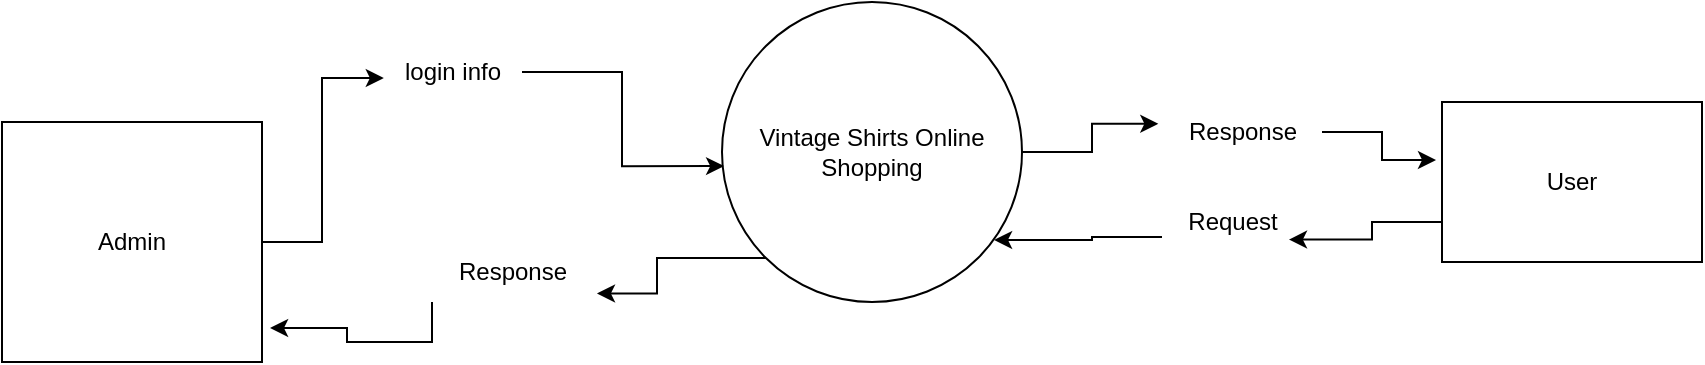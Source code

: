 <mxfile version="22.0.4" type="github">
  <diagram name="Page-1" id="oEGiXwH-ZTEXSlct65jR">
    <mxGraphModel dx="1730" dy="462" grid="1" gridSize="10" guides="1" tooltips="1" connect="1" arrows="1" fold="1" page="1" pageScale="1" pageWidth="850" pageHeight="1100" math="0" shadow="0">
      <root>
        <mxCell id="0" />
        <mxCell id="1" parent="0" />
        <mxCell id="TSAgKFLIx7RcloJ4O9gl-1" value="Vintage Shirts Online Shopping" style="shape=ellipse;html=1;dashed=0;whiteSpace=wrap;perimeter=ellipsePerimeter;" vertex="1" parent="1">
          <mxGeometry x="340" y="150" width="150" height="150" as="geometry" />
        </mxCell>
        <mxCell id="TSAgKFLIx7RcloJ4O9gl-2" value="Admin" style="html=1;dashed=0;whiteSpace=wrap;" vertex="1" parent="1">
          <mxGeometry x="-20" y="210" width="130" height="120" as="geometry" />
        </mxCell>
        <mxCell id="TSAgKFLIx7RcloJ4O9gl-3" value="User" style="html=1;dashed=0;whiteSpace=wrap;" vertex="1" parent="1">
          <mxGeometry x="700" y="200" width="130" height="80" as="geometry" />
        </mxCell>
        <mxCell id="TSAgKFLIx7RcloJ4O9gl-5" style="edgeStyle=orthogonalEdgeStyle;rounded=0;orthogonalLoop=1;jettySize=auto;html=1;exitX=0;exitY=1;exitDx=0;exitDy=0;entryX=1.031;entryY=0.858;entryDx=0;entryDy=0;entryPerimeter=0;" edge="1" parent="1" source="TSAgKFLIx7RcloJ4O9gl-18" target="TSAgKFLIx7RcloJ4O9gl-2">
          <mxGeometry relative="1" as="geometry" />
        </mxCell>
        <mxCell id="TSAgKFLIx7RcloJ4O9gl-7" style="edgeStyle=orthogonalEdgeStyle;rounded=0;orthogonalLoop=1;jettySize=auto;html=1;exitX=1;exitY=0.5;exitDx=0;exitDy=0;entryX=-0.023;entryY=0.363;entryDx=0;entryDy=0;entryPerimeter=0;" edge="1" parent="1" source="TSAgKFLIx7RcloJ4O9gl-9" target="TSAgKFLIx7RcloJ4O9gl-3">
          <mxGeometry relative="1" as="geometry" />
        </mxCell>
        <mxCell id="TSAgKFLIx7RcloJ4O9gl-8" style="edgeStyle=orthogonalEdgeStyle;rounded=0;orthogonalLoop=1;jettySize=auto;html=1;exitX=0;exitY=0.75;exitDx=0;exitDy=0;entryX=0.907;entryY=0.793;entryDx=0;entryDy=0;entryPerimeter=0;" edge="1" parent="1" source="TSAgKFLIx7RcloJ4O9gl-11" target="TSAgKFLIx7RcloJ4O9gl-1">
          <mxGeometry relative="1" as="geometry" />
        </mxCell>
        <mxCell id="TSAgKFLIx7RcloJ4O9gl-10" value="" style="edgeStyle=orthogonalEdgeStyle;rounded=0;orthogonalLoop=1;jettySize=auto;html=1;exitX=1;exitY=0.5;exitDx=0;exitDy=0;entryX=-0.023;entryY=0.363;entryDx=0;entryDy=0;entryPerimeter=0;" edge="1" parent="1" source="TSAgKFLIx7RcloJ4O9gl-1" target="TSAgKFLIx7RcloJ4O9gl-9">
          <mxGeometry relative="1" as="geometry">
            <mxPoint x="490" y="225" as="sourcePoint" />
            <mxPoint x="697" y="229" as="targetPoint" />
          </mxGeometry>
        </mxCell>
        <mxCell id="TSAgKFLIx7RcloJ4O9gl-9" value="Response" style="text;html=1;align=center;verticalAlign=middle;resizable=0;points=[];autosize=1;strokeColor=none;fillColor=none;" vertex="1" parent="1">
          <mxGeometry x="560" y="200" width="80" height="30" as="geometry" />
        </mxCell>
        <mxCell id="TSAgKFLIx7RcloJ4O9gl-12" value="" style="edgeStyle=orthogonalEdgeStyle;rounded=0;orthogonalLoop=1;jettySize=auto;html=1;exitX=0;exitY=0.75;exitDx=0;exitDy=0;entryX=0.907;entryY=0.793;entryDx=0;entryDy=0;entryPerimeter=0;" edge="1" parent="1" source="TSAgKFLIx7RcloJ4O9gl-3" target="TSAgKFLIx7RcloJ4O9gl-11">
          <mxGeometry relative="1" as="geometry">
            <mxPoint x="700" y="260" as="sourcePoint" />
            <mxPoint x="476" y="269" as="targetPoint" />
          </mxGeometry>
        </mxCell>
        <mxCell id="TSAgKFLIx7RcloJ4O9gl-11" value="Request" style="text;html=1;align=center;verticalAlign=middle;resizable=0;points=[];autosize=1;strokeColor=none;fillColor=none;" vertex="1" parent="1">
          <mxGeometry x="560" y="245" width="70" height="30" as="geometry" />
        </mxCell>
        <mxCell id="TSAgKFLIx7RcloJ4O9gl-16" value="" style="edgeStyle=orthogonalEdgeStyle;rounded=0;orthogonalLoop=1;jettySize=auto;html=1;exitX=1;exitY=0.5;exitDx=0;exitDy=0;entryX=0.013;entryY=0.6;entryDx=0;entryDy=0;entryPerimeter=0;" edge="1" parent="1" source="TSAgKFLIx7RcloJ4O9gl-2" target="TSAgKFLIx7RcloJ4O9gl-13">
          <mxGeometry relative="1" as="geometry">
            <mxPoint x="110" y="270" as="sourcePoint" />
            <mxPoint x="342" y="240" as="targetPoint" />
            <Array as="points" />
          </mxGeometry>
        </mxCell>
        <mxCell id="TSAgKFLIx7RcloJ4O9gl-13" value="login info" style="text;html=1;align=center;verticalAlign=middle;resizable=0;points=[];autosize=1;strokeColor=none;fillColor=none;" vertex="1" parent="1">
          <mxGeometry x="170" y="170" width="70" height="30" as="geometry" />
        </mxCell>
        <mxCell id="TSAgKFLIx7RcloJ4O9gl-17" style="edgeStyle=orthogonalEdgeStyle;rounded=0;orthogonalLoop=1;jettySize=auto;html=1;entryX=0.007;entryY=0.547;entryDx=0;entryDy=0;entryPerimeter=0;" edge="1" parent="1" source="TSAgKFLIx7RcloJ4O9gl-13" target="TSAgKFLIx7RcloJ4O9gl-1">
          <mxGeometry relative="1" as="geometry" />
        </mxCell>
        <mxCell id="TSAgKFLIx7RcloJ4O9gl-19" value="" style="edgeStyle=orthogonalEdgeStyle;rounded=0;orthogonalLoop=1;jettySize=auto;html=1;exitX=0;exitY=1;exitDx=0;exitDy=0;entryX=1.031;entryY=0.858;entryDx=0;entryDy=0;entryPerimeter=0;" edge="1" parent="1" source="TSAgKFLIx7RcloJ4O9gl-1" target="TSAgKFLIx7RcloJ4O9gl-18">
          <mxGeometry relative="1" as="geometry">
            <mxPoint x="362" y="278" as="sourcePoint" />
            <mxPoint x="114" y="313" as="targetPoint" />
          </mxGeometry>
        </mxCell>
        <mxCell id="TSAgKFLIx7RcloJ4O9gl-18" value="Response" style="text;html=1;align=center;verticalAlign=middle;resizable=0;points=[];autosize=1;strokeColor=none;fillColor=none;" vertex="1" parent="1">
          <mxGeometry x="195" y="270" width="80" height="30" as="geometry" />
        </mxCell>
      </root>
    </mxGraphModel>
  </diagram>
</mxfile>
